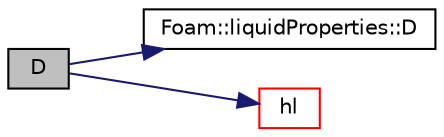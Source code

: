 digraph "D"
{
  bgcolor="transparent";
  edge [fontname="Helvetica",fontsize="10",labelfontname="Helvetica",labelfontsize="10"];
  node [fontname="Helvetica",fontsize="10",shape=record];
  rankdir="LR";
  Node1 [label="D",height=0.2,width=0.4,color="black", fillcolor="grey75", style="filled", fontcolor="black"];
  Node1 -> Node2 [color="midnightblue",fontsize="10",style="solid",fontname="Helvetica"];
  Node2 [label="Foam::liquidProperties::D",height=0.2,width=0.4,color="black",URL="$a01387.html#add8e22162a46b1ce0fe68d3648219157",tooltip="Vapour diffussivity [m2/s]. "];
  Node1 -> Node3 [color="midnightblue",fontsize="10",style="solid",fontname="Helvetica"];
  Node3 [label="hl",height=0.2,width=0.4,color="red",URL="$a01385.html#a7154c604f3de90da13aa951d64eb40ff",tooltip="Return latent heat [J/kg]. "];
}
